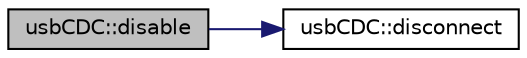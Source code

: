 digraph "usbCDC::disable"
{
  edge [fontname="Helvetica",fontsize="10",labelfontname="Helvetica",labelfontsize="10"];
  node [fontname="Helvetica",fontsize="10",shape=record];
  rankdir="LR";
  Node1 [label="usbCDC::disable",height=0.2,width=0.4,color="black", fillcolor="grey75", style="filled" fontcolor="black"];
  Node1 -> Node2 [color="midnightblue",fontsize="10",style="solid",fontname="Helvetica"];
  Node2 [label="usbCDC::disconnect",height=0.2,width=0.4,color="black", fillcolor="white", style="filled",URL="$d6/dc5/classusb_c_d_c.html#aa95f819926a8da40f12eebc62adf6f95"];
}
